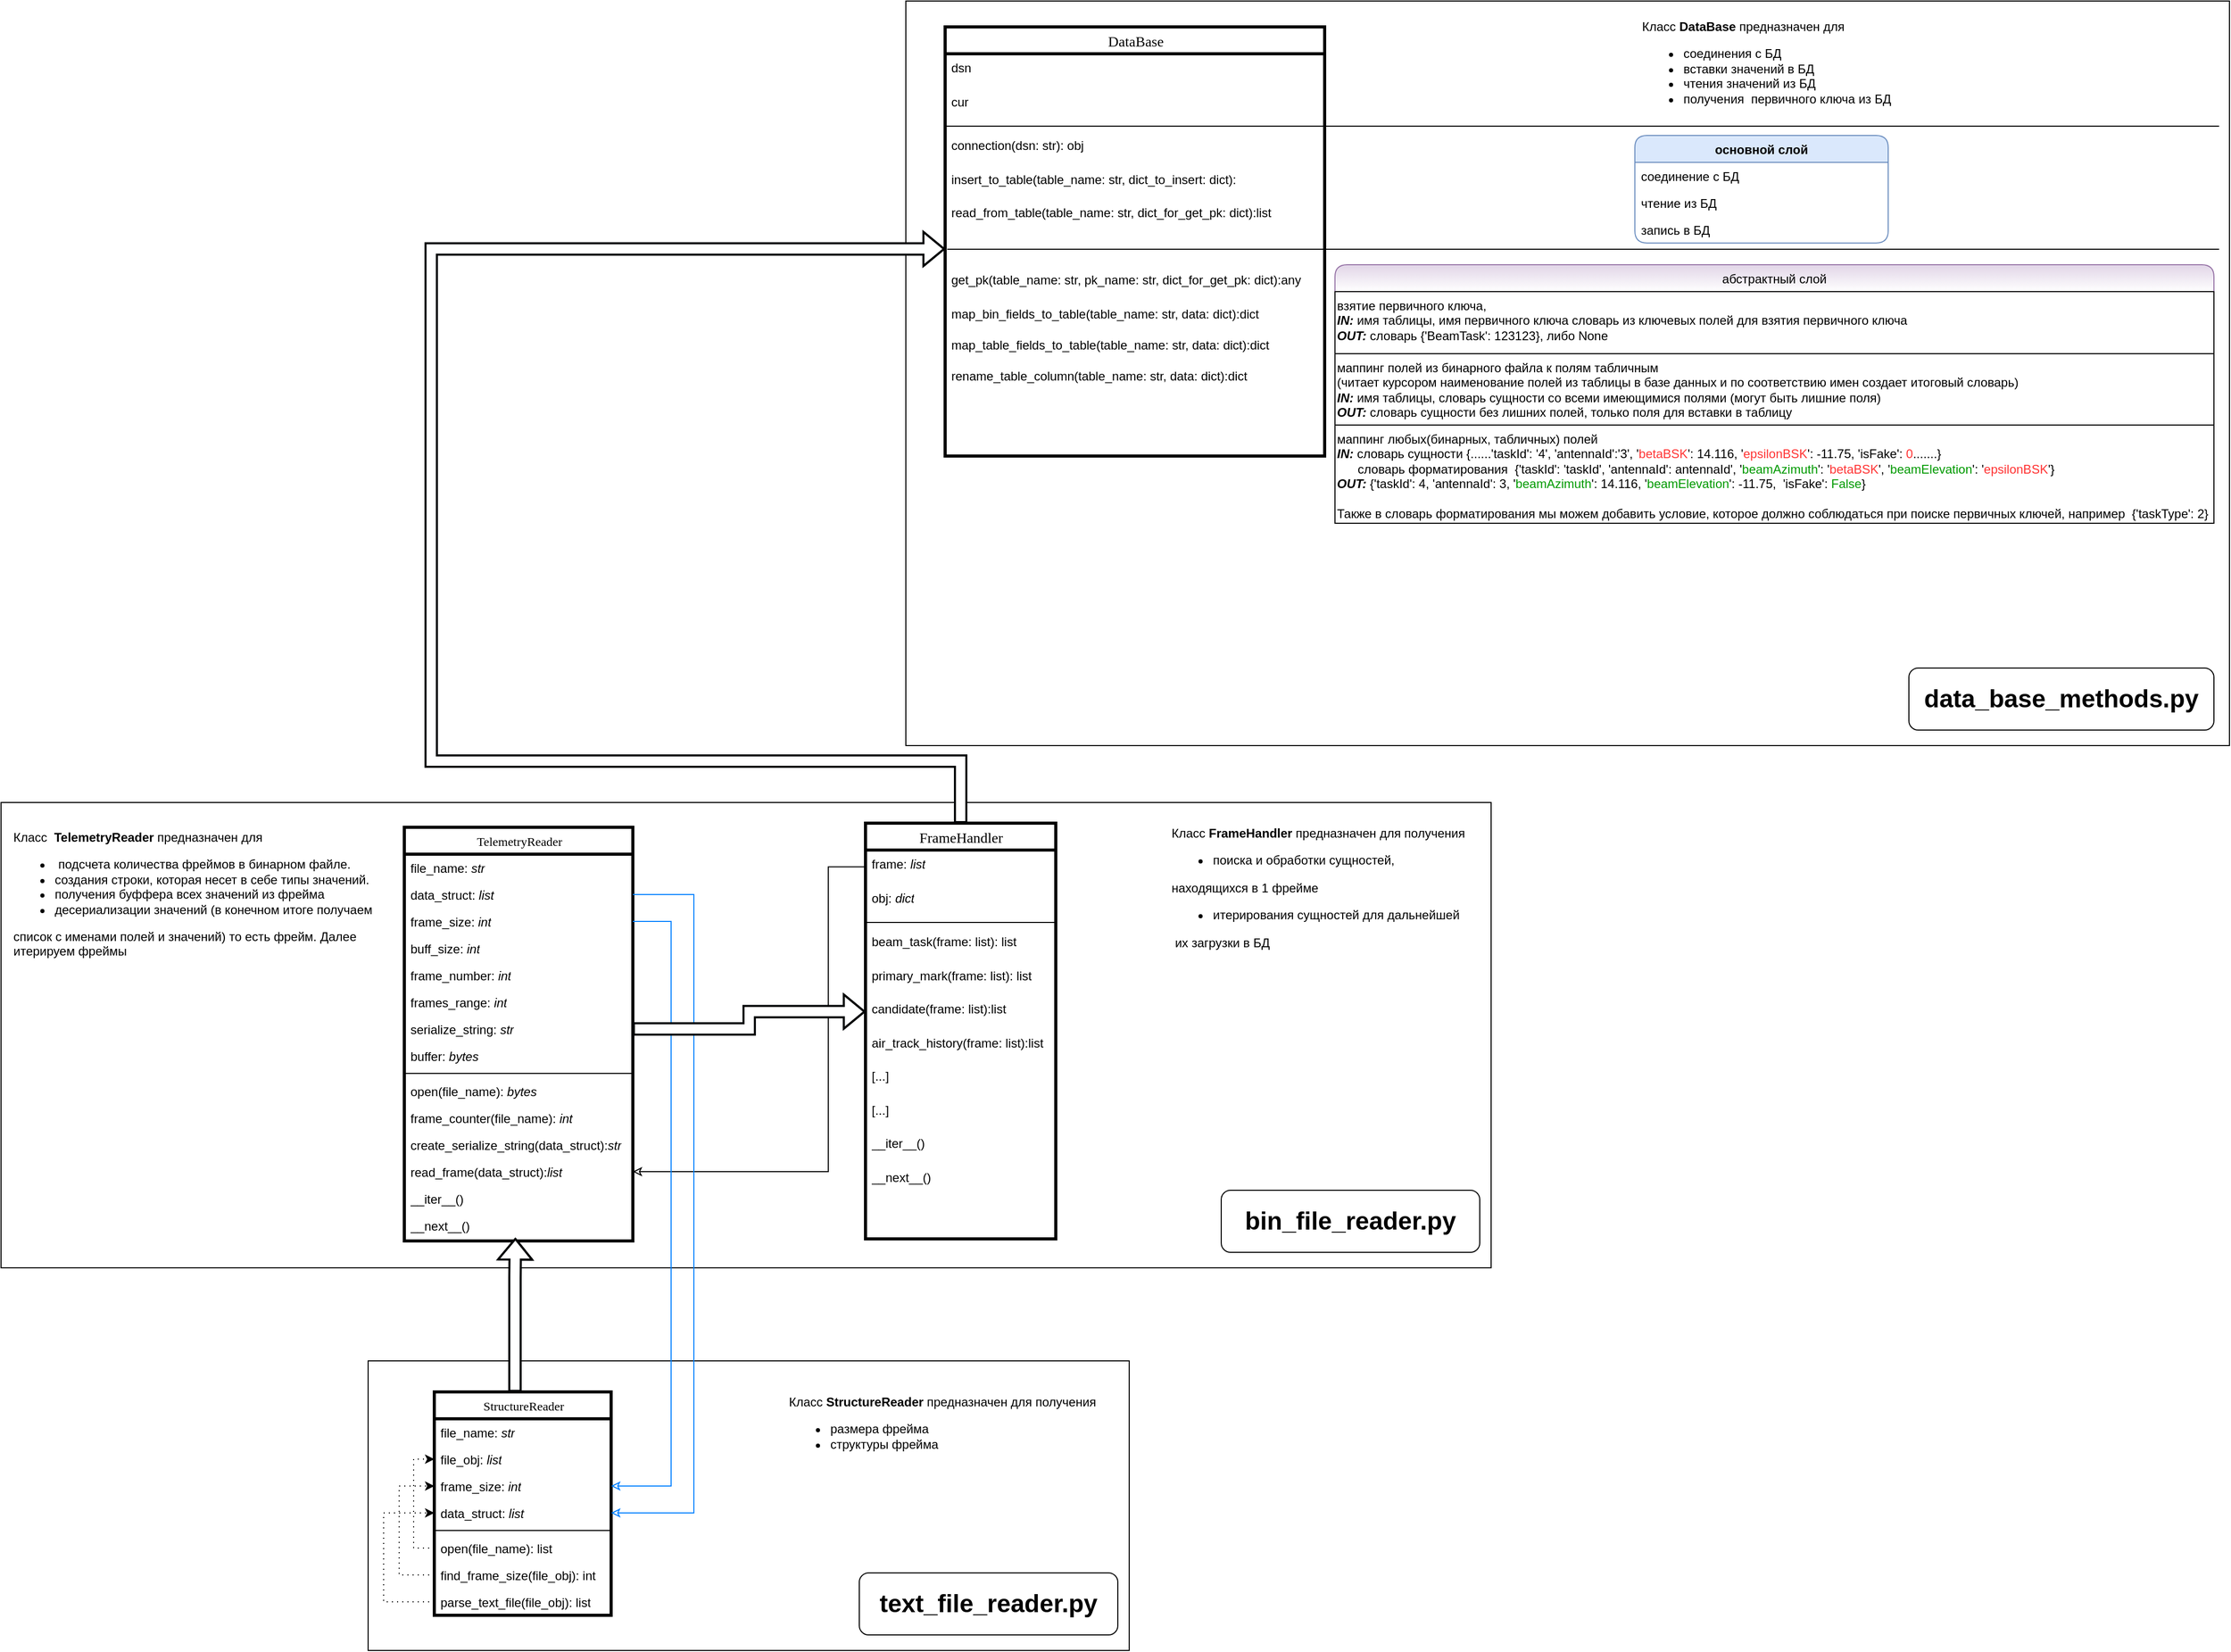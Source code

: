 <mxfile version="12.2.6" type="device" pages="1"><diagram name="Page-1" id="9f46799a-70d6-7492-0946-bef42562c5a5"><mxGraphModel dx="7120" dy="3210" grid="1" gridSize="5" guides="1" tooltips="1" connect="1" arrows="1" fold="1" page="1" pageScale="1" pageWidth="1100" pageHeight="850" background="#ffffff" math="0" shadow="0"><root><mxCell id="0"/><mxCell id="1" value="4" parent="0"/><mxCell id="Oawp2pRy61WnQEfWMZ-P-4" value="" style="group" parent="1" vertex="1" connectable="0"><mxGeometry x="-4110" y="-890" width="1441" height="450" as="geometry"/></mxCell><mxCell id="iJf7TwgoHw-Ae5T4y28_-20" value="" style="rounded=0;whiteSpace=wrap;html=1;align=center;strokeWidth=1;" parent="Oawp2pRy61WnQEfWMZ-P-4" vertex="1"><mxGeometry width="1441" height="450" as="geometry"/></mxCell><mxCell id="iJf7TwgoHw-Ae5T4y28_-21" value="&lt;h1&gt;bin_file_reader.py&lt;/h1&gt;" style="rounded=1;whiteSpace=wrap;html=1;" parent="Oawp2pRy61WnQEfWMZ-P-4" vertex="1"><mxGeometry x="1180" y="375" width="250" height="60" as="geometry"/></mxCell><mxCell id="iJf7TwgoHw-Ae5T4y28_-47" value="" style="rounded=0;whiteSpace=wrap;html=1;align=center;" parent="1" vertex="1"><mxGeometry x="-3235" y="-1665" width="1280" height="720" as="geometry"/></mxCell><mxCell id="iJf7TwgoHw-Ae5T4y28_-43" value="" style="rounded=0;whiteSpace=wrap;html=1;align=center;" parent="1" vertex="1"><mxGeometry x="-3755" y="-350" width="736" height="280" as="geometry"/></mxCell><mxCell id="iJf7TwgoHw-Ae5T4y28_-23" value="&lt;h1&gt;text_file_reader.py&lt;/h1&gt;" style="rounded=1;whiteSpace=wrap;html=1;" parent="1" vertex="1"><mxGeometry x="-3280" y="-145" width="250" height="60" as="geometry"/></mxCell><mxCell id="iJf7TwgoHw-Ae5T4y28_-103" value="" style="group" parent="1" vertex="1" connectable="0"><mxGeometry x="-3691" y="-320" width="171" height="216" as="geometry"/></mxCell><mxCell id="78961159f06e98e8-43" value="&lt;span style=&quot;font-weight: 400&quot;&gt;StructureReader&lt;/span&gt;" style="swimlane;html=1;fontStyle=1;align=center;verticalAlign=top;childLayout=stackLayout;horizontal=1;startSize=26;horizontalStack=0;resizeParent=1;resizeLast=0;collapsible=1;marginBottom=0;swimlaneFillColor=#ffffff;rounded=0;shadow=0;comic=0;labelBackgroundColor=none;strokeWidth=3;fillColor=none;fontFamily=Verdana;fontSize=12;container=0;" parent="iJf7TwgoHw-Ae5T4y28_-103" vertex="1"><mxGeometry width="171" height="216" as="geometry"/></mxCell><mxCell id="78961159f06e98e8-44" value="file_name: &lt;i&gt;str&lt;/i&gt;" style="text;html=1;strokeColor=none;fillColor=none;align=left;verticalAlign=top;spacingLeft=4;spacingRight=4;whiteSpace=wrap;overflow=hidden;rotatable=0;points=[[0,0.5],[1,0.5]];portConstraint=eastwest;" parent="iJf7TwgoHw-Ae5T4y28_-103" vertex="1"><mxGeometry y="26" width="171" height="26" as="geometry"/></mxCell><mxCell id="78961159f06e98e8-45" value="file_obj: &lt;i&gt;list&lt;/i&gt;" style="text;html=1;strokeColor=none;fillColor=none;align=left;verticalAlign=top;spacingLeft=4;spacingRight=4;whiteSpace=wrap;overflow=hidden;rotatable=0;points=[[0,0.5],[1,0.5]];portConstraint=eastwest;" parent="iJf7TwgoHw-Ae5T4y28_-103" vertex="1"><mxGeometry y="52" width="171" height="26" as="geometry"/></mxCell><mxCell id="78961159f06e98e8-49" value="frame_size: &lt;i&gt;int&lt;/i&gt;" style="text;html=1;strokeColor=none;fillColor=none;align=left;verticalAlign=top;spacingLeft=4;spacingRight=4;whiteSpace=wrap;overflow=hidden;rotatable=0;points=[[0,0.5],[1,0.5]];portConstraint=eastwest;" parent="iJf7TwgoHw-Ae5T4y28_-103" vertex="1"><mxGeometry y="78" width="171" height="26" as="geometry"/></mxCell><mxCell id="78961159f06e98e8-50" value="data_struct: &lt;i&gt;list&lt;/i&gt;" style="text;html=1;strokeColor=none;fillColor=none;align=left;verticalAlign=top;spacingLeft=4;spacingRight=4;whiteSpace=wrap;overflow=hidden;rotatable=0;points=[[0,0.5],[1,0.5]];portConstraint=eastwest;" parent="iJf7TwgoHw-Ae5T4y28_-103" vertex="1"><mxGeometry y="104" width="171" height="26" as="geometry"/></mxCell><mxCell id="78961159f06e98e8-51" value="" style="line;html=1;strokeWidth=1;fillColor=none;align=left;verticalAlign=middle;spacingTop=-1;spacingLeft=3;spacingRight=3;rotatable=0;labelPosition=right;points=[];portConstraint=eastwest;" parent="iJf7TwgoHw-Ae5T4y28_-103" vertex="1"><mxGeometry y="130" width="171" height="8" as="geometry"/></mxCell><mxCell id="Oawp2pRy61WnQEfWMZ-P-9" style="edgeStyle=orthogonalEdgeStyle;rounded=0;orthogonalLoop=1;jettySize=auto;html=1;entryX=0;entryY=0.5;entryDx=0;entryDy=0;dashed=1;dashPattern=1 4;labelBackgroundColor=#9933FF;fillColor=#ffffff;" parent="iJf7TwgoHw-Ae5T4y28_-103" source="78961159f06e98e8-52" target="78961159f06e98e8-45" edge="1"><mxGeometry relative="1" as="geometry"/></mxCell><mxCell id="78961159f06e98e8-52" value="open(file_name): list" style="text;html=1;strokeColor=none;fillColor=none;align=left;verticalAlign=top;spacingLeft=4;spacingRight=4;whiteSpace=wrap;overflow=hidden;rotatable=0;points=[[0,0.5],[1,0.5]];portConstraint=eastwest;" parent="iJf7TwgoHw-Ae5T4y28_-103" vertex="1"><mxGeometry y="138" width="171" height="26" as="geometry"/></mxCell><mxCell id="Oawp2pRy61WnQEfWMZ-P-7" style="edgeStyle=orthogonalEdgeStyle;rounded=0;orthogonalLoop=1;jettySize=auto;html=1;entryX=0;entryY=0.5;entryDx=0;entryDy=0;dashed=1;dashPattern=1 4;labelBackgroundColor=#9933FF;fillColor=#ffffff;" parent="iJf7TwgoHw-Ae5T4y28_-103" source="78961159f06e98e8-53" target="78961159f06e98e8-49" edge="1"><mxGeometry relative="1" as="geometry"><Array as="points"><mxPoint x="-34" y="177"/><mxPoint x="-34" y="91"/></Array></mxGeometry></mxCell><mxCell id="78961159f06e98e8-53" value="find_frame_size(file_obj): int" style="text;html=1;strokeColor=none;fillColor=none;align=left;verticalAlign=top;spacingLeft=4;spacingRight=4;whiteSpace=wrap;overflow=hidden;rotatable=0;points=[[0,0.5],[1,0.5]];portConstraint=eastwest;" parent="iJf7TwgoHw-Ae5T4y28_-103" vertex="1"><mxGeometry y="164" width="171" height="26" as="geometry"/></mxCell><mxCell id="Oawp2pRy61WnQEfWMZ-P-8" style="edgeStyle=orthogonalEdgeStyle;rounded=0;orthogonalLoop=1;jettySize=auto;html=1;entryX=0;entryY=0.5;entryDx=0;entryDy=0;dashed=1;dashPattern=1 4;labelBackgroundColor=#9933FF;fillColor=#ffffff;" parent="iJf7TwgoHw-Ae5T4y28_-103" source="iJf7TwgoHw-Ae5T4y28_-83" target="78961159f06e98e8-50" edge="1"><mxGeometry relative="1" as="geometry"><Array as="points"><mxPoint x="-49" y="203"/><mxPoint x="-49" y="117"/></Array></mxGeometry></mxCell><mxCell id="iJf7TwgoHw-Ae5T4y28_-83" value="parse_text_file(file_obj): list" style="text;html=1;strokeColor=none;fillColor=none;align=left;verticalAlign=top;spacingLeft=4;spacingRight=4;whiteSpace=wrap;overflow=hidden;rotatable=0;points=[[0,0.5],[1,0.5]];portConstraint=eastwest;" parent="iJf7TwgoHw-Ae5T4y28_-103" vertex="1"><mxGeometry y="190" width="171" height="26" as="geometry"/></mxCell><mxCell id="iJf7TwgoHw-Ae5T4y28_-100" value="Класс &lt;b&gt;StructureReader&lt;/b&gt; предназначен для получения &lt;br&gt;&lt;ul&gt;&lt;li&gt;размера фрейма&lt;/li&gt;&lt;li&gt;структуры фрейма&lt;/li&gt;&lt;/ul&gt;" style="text;html=1;resizable=0;points=[];autosize=1;align=left;verticalAlign=top;spacingTop=-4;" parent="1" vertex="1"><mxGeometry x="-3350" y="-320" width="320" height="70" as="geometry"/></mxCell><mxCell id="iJf7TwgoHw-Ae5T4y28_-2" value="&lt;span style=&quot;font-weight: normal&quot;&gt;TelemetryReader&lt;/span&gt;" style="swimlane;html=1;fontStyle=1;align=center;verticalAlign=top;childLayout=stackLayout;horizontal=1;startSize=26;horizontalStack=0;resizeParent=1;resizeLast=0;collapsible=1;marginBottom=0;swimlaneFillColor=#ffffff;rounded=0;shadow=0;comic=0;labelBackgroundColor=none;strokeWidth=3;fillColor=none;fontFamily=Verdana;fontSize=12;glass=0;" parent="1" vertex="1"><mxGeometry x="-3720" y="-866" width="221" height="400" as="geometry"/></mxCell><mxCell id="iJf7TwgoHw-Ae5T4y28_-3" value="file_name: &lt;i&gt;str&lt;/i&gt;" style="text;html=1;strokeColor=none;fillColor=none;align=left;verticalAlign=top;spacingLeft=4;spacingRight=4;whiteSpace=wrap;overflow=hidden;rotatable=0;points=[[0,0.5],[1,0.5]];portConstraint=eastwest;" parent="iJf7TwgoHw-Ae5T4y28_-2" vertex="1"><mxGeometry y="26" width="221" height="26" as="geometry"/></mxCell><mxCell id="iJf7TwgoHw-Ae5T4y28_-4" value="data_struct: &lt;i&gt;list&lt;/i&gt;" style="text;html=1;strokeColor=none;fillColor=none;align=left;verticalAlign=top;spacingLeft=4;spacingRight=4;whiteSpace=wrap;overflow=hidden;rotatable=0;points=[[0,0.5],[1,0.5]];portConstraint=eastwest;" parent="iJf7TwgoHw-Ae5T4y28_-2" vertex="1"><mxGeometry y="52" width="221" height="26" as="geometry"/></mxCell><mxCell id="iJf7TwgoHw-Ae5T4y28_-5" value="frame_size: &lt;i&gt;int&lt;/i&gt;" style="text;html=1;strokeColor=none;fillColor=none;align=left;verticalAlign=top;spacingLeft=4;spacingRight=4;whiteSpace=wrap;overflow=hidden;rotatable=0;points=[[0,0.5],[1,0.5]];portConstraint=eastwest;" parent="iJf7TwgoHw-Ae5T4y28_-2" vertex="1"><mxGeometry y="78" width="221" height="26" as="geometry"/></mxCell><mxCell id="iJf7TwgoHw-Ae5T4y28_-13" value="buff_size: &lt;i&gt;int&lt;/i&gt;" style="text;html=1;strokeColor=none;fillColor=none;align=left;verticalAlign=top;spacingLeft=4;spacingRight=4;whiteSpace=wrap;overflow=hidden;rotatable=0;points=[[0,0.5],[1,0.5]];portConstraint=eastwest;" parent="iJf7TwgoHw-Ae5T4y28_-2" vertex="1"><mxGeometry y="104" width="221" height="26" as="geometry"/></mxCell><mxCell id="iJf7TwgoHw-Ae5T4y28_-12" value="frame_number: &lt;i&gt;int&lt;/i&gt;" style="text;html=1;strokeColor=none;fillColor=none;align=left;verticalAlign=top;spacingLeft=4;spacingRight=4;whiteSpace=wrap;overflow=hidden;rotatable=0;points=[[0,0.5],[1,0.5]];portConstraint=eastwest;" parent="iJf7TwgoHw-Ae5T4y28_-2" vertex="1"><mxGeometry y="130" width="221" height="26" as="geometry"/></mxCell><mxCell id="iJf7TwgoHw-Ae5T4y28_-15" value="frames_range: &lt;i&gt;int&lt;/i&gt;" style="text;html=1;strokeColor=none;fillColor=none;align=left;verticalAlign=top;spacingLeft=4;spacingRight=4;whiteSpace=wrap;overflow=hidden;rotatable=0;points=[[0,0.5],[1,0.5]];portConstraint=eastwest;" parent="iJf7TwgoHw-Ae5T4y28_-2" vertex="1"><mxGeometry y="156" width="221" height="26" as="geometry"/></mxCell><mxCell id="iJf7TwgoHw-Ae5T4y28_-14" value="serialize_string: &lt;i&gt;str&lt;/i&gt;" style="text;html=1;strokeColor=none;fillColor=none;align=left;verticalAlign=top;spacingLeft=4;spacingRight=4;whiteSpace=wrap;overflow=hidden;rotatable=0;points=[[0,0.5],[1,0.5]];portConstraint=eastwest;" parent="iJf7TwgoHw-Ae5T4y28_-2" vertex="1"><mxGeometry y="182" width="221" height="26" as="geometry"/></mxCell><mxCell id="iJf7TwgoHw-Ae5T4y28_-19" value="buffer: &lt;i&gt;bytes&lt;/i&gt;" style="text;html=1;strokeColor=none;fillColor=none;align=left;verticalAlign=top;spacingLeft=4;spacingRight=4;whiteSpace=wrap;overflow=hidden;rotatable=0;points=[[0,0.5],[1,0.5]];portConstraint=eastwest;" parent="iJf7TwgoHw-Ae5T4y28_-2" vertex="1"><mxGeometry y="208" width="221" height="26" as="geometry"/></mxCell><mxCell id="iJf7TwgoHw-Ae5T4y28_-7" value="" style="line;html=1;strokeWidth=1;fillColor=none;align=left;verticalAlign=middle;spacingTop=-1;spacingLeft=3;spacingRight=3;rotatable=0;labelPosition=right;points=[];portConstraint=eastwest;" parent="iJf7TwgoHw-Ae5T4y28_-2" vertex="1"><mxGeometry y="234" width="221" height="8" as="geometry"/></mxCell><mxCell id="iJf7TwgoHw-Ae5T4y28_-8" value="open(file_name): &lt;i&gt;bytes&lt;/i&gt;" style="text;html=1;strokeColor=none;fillColor=none;align=left;verticalAlign=top;spacingLeft=4;spacingRight=4;whiteSpace=wrap;overflow=hidden;rotatable=0;points=[[0,0.5],[1,0.5]];portConstraint=eastwest;" parent="iJf7TwgoHw-Ae5T4y28_-2" vertex="1"><mxGeometry y="242" width="221" height="26" as="geometry"/></mxCell><mxCell id="iJf7TwgoHw-Ae5T4y28_-9" value="frame_counter(file_name): &lt;i&gt;int&lt;/i&gt;" style="text;html=1;strokeColor=none;fillColor=none;align=left;verticalAlign=top;spacingLeft=4;spacingRight=4;whiteSpace=wrap;overflow=hidden;rotatable=0;points=[[0,0.5],[1,0.5]];portConstraint=eastwest;" parent="iJf7TwgoHw-Ae5T4y28_-2" vertex="1"><mxGeometry y="268" width="221" height="26" as="geometry"/></mxCell><mxCell id="iJf7TwgoHw-Ae5T4y28_-10" value="create_serialize_string(data_struct):&lt;i&gt;str&lt;/i&gt;" style="text;html=1;strokeColor=none;fillColor=none;align=left;verticalAlign=top;spacingLeft=4;spacingRight=4;whiteSpace=wrap;overflow=hidden;rotatable=0;points=[[0,0.5],[1,0.5]];portConstraint=eastwest;" parent="iJf7TwgoHw-Ae5T4y28_-2" vertex="1"><mxGeometry y="294" width="221" height="26" as="geometry"/></mxCell><mxCell id="iJf7TwgoHw-Ae5T4y28_-16" value="read_frame(data_struct):&lt;i&gt;list&lt;/i&gt;" style="text;html=1;strokeColor=none;fillColor=none;align=left;verticalAlign=top;spacingLeft=4;spacingRight=4;whiteSpace=wrap;overflow=hidden;rotatable=0;points=[[0,0.5],[1,0.5]];portConstraint=eastwest;" parent="iJf7TwgoHw-Ae5T4y28_-2" vertex="1"><mxGeometry y="320" width="221" height="26" as="geometry"/></mxCell><mxCell id="iJf7TwgoHw-Ae5T4y28_-17" value="__iter__()" style="text;html=1;strokeColor=none;fillColor=none;align=left;verticalAlign=top;spacingLeft=4;spacingRight=4;whiteSpace=wrap;overflow=hidden;rotatable=0;points=[[0,0.5],[1,0.5]];portConstraint=eastwest;" parent="iJf7TwgoHw-Ae5T4y28_-2" vertex="1"><mxGeometry y="346" width="221" height="26" as="geometry"/></mxCell><mxCell id="iJf7TwgoHw-Ae5T4y28_-18" value="__next__()" style="text;html=1;strokeColor=none;fillColor=none;align=left;verticalAlign=top;spacingLeft=4;spacingRight=4;whiteSpace=wrap;overflow=hidden;rotatable=0;points=[[0,0.5],[1,0.5]];portConstraint=eastwest;" parent="iJf7TwgoHw-Ae5T4y28_-2" vertex="1"><mxGeometry y="372" width="221" height="26" as="geometry"/></mxCell><mxCell id="iJf7TwgoHw-Ae5T4y28_-68" value="&lt;span style=&quot;font-weight: normal&quot;&gt;&lt;font style=&quot;font-size: 14px&quot;&gt;FrameHandler&lt;/font&gt;&lt;/span&gt;" style="swimlane;html=1;fontStyle=1;align=center;verticalAlign=top;childLayout=stackLayout;horizontal=1;startSize=26;horizontalStack=0;resizeParent=1;resizeLast=0;collapsible=1;marginBottom=0;swimlaneFillColor=#ffffff;rounded=0;shadow=0;comic=0;labelBackgroundColor=none;strokeWidth=3;fillColor=none;fontFamily=Verdana;fontSize=12;glass=0;" parent="1" vertex="1"><mxGeometry x="-3274" y="-870" width="184" height="402" as="geometry"/></mxCell><mxCell id="iJf7TwgoHw-Ae5T4y28_-69" value="frame: &lt;i&gt;list&lt;/i&gt;" style="text;html=1;strokeColor=none;fillColor=none;align=left;verticalAlign=top;spacingLeft=4;spacingRight=4;whiteSpace=wrap;overflow=hidden;rotatable=0;points=[[0,0.5],[1,0.5]];portConstraint=eastwest;" parent="iJf7TwgoHw-Ae5T4y28_-68" vertex="1"><mxGeometry y="26" width="184" height="32.5" as="geometry"/></mxCell><mxCell id="iJf7TwgoHw-Ae5T4y28_-70" value="obj: &lt;i&gt;dict&lt;/i&gt;" style="text;html=1;strokeColor=none;fillColor=none;align=left;verticalAlign=top;spacingLeft=4;spacingRight=4;whiteSpace=wrap;overflow=hidden;rotatable=0;points=[[0,0.5],[1,0.5]];portConstraint=eastwest;" parent="iJf7TwgoHw-Ae5T4y28_-68" vertex="1"><mxGeometry y="58.5" width="184" height="32.5" as="geometry"/></mxCell><mxCell id="iJf7TwgoHw-Ae5T4y28_-71" value="" style="line;html=1;strokeWidth=1;fillColor=none;align=left;verticalAlign=middle;spacingTop=-1;spacingLeft=3;spacingRight=3;rotatable=0;labelPosition=right;points=[];portConstraint=eastwest;" parent="iJf7TwgoHw-Ae5T4y28_-68" vertex="1"><mxGeometry y="91" width="184" height="10.0" as="geometry"/></mxCell><mxCell id="iJf7TwgoHw-Ae5T4y28_-72" value="beam_task(frame: list): list" style="text;html=1;strokeColor=none;fillColor=none;align=left;verticalAlign=top;spacingLeft=4;spacingRight=4;whiteSpace=wrap;overflow=hidden;rotatable=0;points=[[0,0.5],[1,0.5]];portConstraint=eastwest;" parent="iJf7TwgoHw-Ae5T4y28_-68" vertex="1"><mxGeometry y="101" width="184" height="32.5" as="geometry"/></mxCell><mxCell id="iJf7TwgoHw-Ae5T4y28_-73" value="primary_mark(frame: list&lt;span&gt;): list&lt;/span&gt;" style="text;html=1;strokeColor=none;fillColor=none;align=left;verticalAlign=top;spacingLeft=4;spacingRight=4;whiteSpace=wrap;overflow=hidden;rotatable=0;points=[[0,0.5],[1,0.5]];portConstraint=eastwest;" parent="iJf7TwgoHw-Ae5T4y28_-68" vertex="1"><mxGeometry y="133.5" width="184" height="32.5" as="geometry"/></mxCell><mxCell id="iJf7TwgoHw-Ae5T4y28_-74" value="candidate(frame: list&lt;span&gt;):list&lt;/span&gt;" style="text;html=1;strokeColor=none;fillColor=none;align=left;verticalAlign=top;spacingLeft=4;spacingRight=4;whiteSpace=wrap;overflow=hidden;rotatable=0;points=[[0,0.5],[1,0.5]];portConstraint=eastwest;" parent="iJf7TwgoHw-Ae5T4y28_-68" vertex="1"><mxGeometry y="166" width="184" height="32.5" as="geometry"/></mxCell><mxCell id="iJf7TwgoHw-Ae5T4y28_-76" value="air_track_history(frame: list&lt;span&gt;):list&lt;/span&gt;" style="text;html=1;strokeColor=none;fillColor=none;align=left;verticalAlign=top;spacingLeft=4;spacingRight=4;whiteSpace=wrap;overflow=hidden;rotatable=0;points=[[0,0.5],[1,0.5]];portConstraint=eastwest;" parent="iJf7TwgoHw-Ae5T4y28_-68" vertex="1"><mxGeometry y="198.5" width="184" height="32.5" as="geometry"/></mxCell><mxCell id="iJf7TwgoHw-Ae5T4y28_-77" value="[...]" style="text;html=1;strokeColor=none;fillColor=none;align=left;verticalAlign=top;spacingLeft=4;spacingRight=4;whiteSpace=wrap;overflow=hidden;rotatable=0;points=[[0,0.5],[1,0.5]];portConstraint=eastwest;" parent="iJf7TwgoHw-Ae5T4y28_-68" vertex="1"><mxGeometry y="231" width="184" height="32.5" as="geometry"/></mxCell><mxCell id="iJf7TwgoHw-Ae5T4y28_-109" value="[...]" style="text;html=1;strokeColor=none;fillColor=none;align=left;verticalAlign=top;spacingLeft=4;spacingRight=4;whiteSpace=wrap;overflow=hidden;rotatable=0;points=[[0,0.5],[1,0.5]];portConstraint=eastwest;" parent="iJf7TwgoHw-Ae5T4y28_-68" vertex="1"><mxGeometry y="263.5" width="184" height="32.5" as="geometry"/></mxCell><mxCell id="iJf7TwgoHw-Ae5T4y28_-78" value="__iter__()" style="text;html=1;strokeColor=none;fillColor=none;align=left;verticalAlign=top;spacingLeft=4;spacingRight=4;whiteSpace=wrap;overflow=hidden;rotatable=0;points=[[0,0.5],[1,0.5]];portConstraint=eastwest;" parent="iJf7TwgoHw-Ae5T4y28_-68" vertex="1"><mxGeometry y="296" width="184" height="32.5" as="geometry"/></mxCell><mxCell id="iJf7TwgoHw-Ae5T4y28_-79" value="__next__()" style="text;html=1;strokeColor=none;fillColor=none;align=left;verticalAlign=top;spacingLeft=4;spacingRight=4;whiteSpace=wrap;overflow=hidden;rotatable=0;points=[[0,0.5],[1,0.5]];portConstraint=eastwest;" parent="iJf7TwgoHw-Ae5T4y28_-68" vertex="1"><mxGeometry y="328.5" width="184" height="32.5" as="geometry"/></mxCell><mxCell id="iJf7TwgoHw-Ae5T4y28_-88" style="edgeStyle=orthogonalEdgeStyle;rounded=0;orthogonalLoop=1;jettySize=auto;html=1;endArrow=classic;endFill=0;strokeWidth=1;" parent="1" source="iJf7TwgoHw-Ae5T4y28_-69" target="iJf7TwgoHw-Ae5T4y28_-16" edge="1"><mxGeometry relative="1" as="geometry"><Array as="points"><mxPoint x="-3310" y="-827"/><mxPoint x="-3310" y="-533"/></Array></mxGeometry></mxCell><mxCell id="iJf7TwgoHw-Ae5T4y28_-86" style="edgeStyle=orthogonalEdgeStyle;rounded=0;orthogonalLoop=1;jettySize=auto;html=1;endArrow=classic;endFill=0;strokeWidth=1;strokeColor=#007FFF;entryX=1;entryY=0.5;entryDx=0;entryDy=0;exitX=1;exitY=0.5;exitDx=0;exitDy=0;" parent="1" source="iJf7TwgoHw-Ae5T4y28_-5" target="78961159f06e98e8-49" edge="1"><mxGeometry relative="1" as="geometry"><mxPoint x="-3450" y="-235" as="targetPoint"/><Array as="points"><mxPoint x="-3462" y="-775"/><mxPoint x="-3462" y="-229"/></Array><mxPoint x="-3440" y="-775" as="sourcePoint"/></mxGeometry></mxCell><mxCell id="iJf7TwgoHw-Ae5T4y28_-87" style="edgeStyle=orthogonalEdgeStyle;rounded=0;orthogonalLoop=1;jettySize=auto;html=1;endArrow=classic;endFill=0;strokeWidth=1;strokeColor=#007FFF;entryX=1;entryY=0.5;entryDx=0;entryDy=0;exitX=1;exitY=0.5;exitDx=0;exitDy=0;" parent="1" source="iJf7TwgoHw-Ae5T4y28_-4" target="78961159f06e98e8-50" edge="1"><mxGeometry relative="1" as="geometry"><mxPoint x="-3450" y="-209" as="targetPoint"/><Array as="points"><mxPoint x="-3440" y="-801"/><mxPoint x="-3440" y="-203"/></Array><mxPoint x="-3410" y="-801" as="sourcePoint"/></mxGeometry></mxCell><mxCell id="iJf7TwgoHw-Ae5T4y28_-48" value="&lt;h1&gt;data_base_methods.py&lt;/h1&gt;" style="rounded=1;whiteSpace=wrap;html=1;" parent="1" vertex="1"><mxGeometry x="-2265" y="-1020" width="295" height="60" as="geometry"/></mxCell><mxCell id="iJf7TwgoHw-Ae5T4y28_-49" value="&lt;span style=&quot;font-weight: normal&quot;&gt;&lt;font style=&quot;font-size: 14px&quot;&gt;DataBase&lt;/font&gt;&lt;/span&gt;" style="swimlane;html=1;fontStyle=1;align=center;verticalAlign=top;childLayout=stackLayout;horizontal=1;startSize=26;horizontalStack=0;resizeParent=1;resizeLast=0;collapsible=1;marginBottom=0;swimlaneFillColor=#ffffff;rounded=0;shadow=0;comic=0;labelBackgroundColor=none;strokeWidth=3;fillColor=none;fontFamily=Verdana;fontSize=12" parent="1" vertex="1"><mxGeometry x="-3197" y="-1640" width="367" height="415" as="geometry"/></mxCell><mxCell id="iJf7TwgoHw-Ae5T4y28_-50" value="dsn" style="text;html=1;strokeColor=none;fillColor=none;align=left;verticalAlign=top;spacingLeft=4;spacingRight=4;whiteSpace=wrap;overflow=hidden;rotatable=0;points=[[0,0.5],[1,0.5]];portConstraint=eastwest;" parent="iJf7TwgoHw-Ae5T4y28_-49" vertex="1"><mxGeometry y="26" width="367" height="32.5" as="geometry"/></mxCell><mxCell id="iJf7TwgoHw-Ae5T4y28_-51" value="cur" style="text;html=1;strokeColor=none;fillColor=none;align=left;verticalAlign=top;spacingLeft=4;spacingRight=4;whiteSpace=wrap;overflow=hidden;rotatable=0;points=[[0,0.5],[1,0.5]];portConstraint=eastwest;" parent="iJf7TwgoHw-Ae5T4y28_-49" vertex="1"><mxGeometry y="58.5" width="367" height="32.5" as="geometry"/></mxCell><mxCell id="iJf7TwgoHw-Ae5T4y28_-58" value="" style="line;html=1;strokeWidth=1;fillColor=none;align=left;verticalAlign=middle;spacingTop=-1;spacingLeft=3;spacingRight=3;rotatable=0;labelPosition=right;points=[];portConstraint=eastwest;" parent="iJf7TwgoHw-Ae5T4y28_-49" vertex="1"><mxGeometry y="91" width="367" height="10.0" as="geometry"/></mxCell><mxCell id="iJf7TwgoHw-Ae5T4y28_-59" value="connection(dsn: str): obj" style="text;html=1;strokeColor=none;fillColor=none;align=left;verticalAlign=top;spacingLeft=4;spacingRight=4;whiteSpace=wrap;overflow=hidden;rotatable=0;points=[[0,0.5],[1,0.5]];portConstraint=eastwest;" parent="iJf7TwgoHw-Ae5T4y28_-49" vertex="1"><mxGeometry y="101" width="367" height="32.5" as="geometry"/></mxCell><mxCell id="iJf7TwgoHw-Ae5T4y28_-60" value="insert_to_table(table_name: str, dict_to_insert: dict&lt;span&gt;):&lt;/span&gt;" style="text;html=1;strokeColor=none;fillColor=none;align=left;verticalAlign=top;spacingLeft=4;spacingRight=4;whiteSpace=wrap;overflow=hidden;rotatable=0;points=[[0,0.5],[1,0.5]];portConstraint=eastwest;" parent="iJf7TwgoHw-Ae5T4y28_-49" vertex="1"><mxGeometry y="133.5" width="367" height="32.5" as="geometry"/></mxCell><mxCell id="iJf7TwgoHw-Ae5T4y28_-61" value="read_from_table(table_name: str, dict_for_get_pk: dict&lt;span&gt;):list&lt;/span&gt;" style="text;html=1;strokeColor=none;fillColor=none;align=left;verticalAlign=top;spacingLeft=4;spacingRight=4;whiteSpace=wrap;overflow=hidden;rotatable=0;points=[[0,0.5],[1,0.5]];portConstraint=eastwest;" parent="iJf7TwgoHw-Ae5T4y28_-49" vertex="1"><mxGeometry y="166" width="367" height="32.5" as="geometry"/></mxCell><mxCell id="sP4nxmDlI41393pmoERD-12" value="&amp;nbsp;" style="text;html=1;strokeColor=none;fillColor=none;align=left;verticalAlign=top;spacingLeft=4;spacingRight=4;whiteSpace=wrap;overflow=hidden;rotatable=0;points=[[0,0.5],[1,0.5]];portConstraint=eastwest;" vertex="1" parent="iJf7TwgoHw-Ae5T4y28_-49"><mxGeometry y="198.5" width="367" height="32.5" as="geometry"/></mxCell><mxCell id="iJf7TwgoHw-Ae5T4y28_-62" value="get_pk(table_name: str, pk_name: str, dict_for_get_pk: dict&lt;span&gt;):any&lt;/span&gt;" style="text;html=1;strokeColor=none;fillColor=none;align=left;verticalAlign=top;spacingLeft=4;spacingRight=4;whiteSpace=wrap;overflow=hidden;rotatable=0;points=[[0,0.5],[1,0.5]];portConstraint=eastwest;" parent="iJf7TwgoHw-Ae5T4y28_-49" vertex="1"><mxGeometry y="231" width="367" height="32.5" as="geometry"/></mxCell><mxCell id="Oawp2pRy61WnQEfWMZ-P-1" value="map_bin_fields_to_table(table_name: str, data: dict):dict" style="text;html=1;whiteSpace=wrap;spacingRight=4;spacingLeft=4;" parent="iJf7TwgoHw-Ae5T4y28_-49" vertex="1"><mxGeometry y="263.5" width="367" height="30" as="geometry"/></mxCell><mxCell id="Oawp2pRy61WnQEfWMZ-P-2" value="map_table_fields_to_table(table_name: str, data: dict):dict" style="text;html=1;whiteSpace=wrap;spacingRight=4;spacingLeft=4;" parent="iJf7TwgoHw-Ae5T4y28_-49" vertex="1"><mxGeometry y="293.5" width="367" height="30" as="geometry"/></mxCell><mxCell id="sP4nxmDlI41393pmoERD-15" value="rename_table_column(table_name: str, data: dict):dict" style="text;html=1;whiteSpace=wrap;spacingRight=4;spacingLeft=4;" vertex="1" parent="iJf7TwgoHw-Ae5T4y28_-49"><mxGeometry y="323.5" width="367" height="30" as="geometry"/></mxCell><mxCell id="iJf7TwgoHw-Ae5T4y28_-106" value="Класс&amp;nbsp; &lt;b&gt;TelemetryReader&lt;/b&gt; предназначен для&lt;br&gt;&lt;ul&gt;&lt;li&gt;&lt;span&gt;&amp;nbsp;подсчета количества фреймов в бинарном файле.&lt;/span&gt;&lt;/li&gt;&lt;li&gt;&lt;span&gt;создания строки, которая несет в себе типы значений.&lt;/span&gt;&lt;/li&gt;&lt;li&gt;&lt;span&gt;получения буффера всех значений из фрейма&lt;/span&gt;&lt;/li&gt;&lt;li&gt;&lt;span&gt;десериализации значений (в конечном итоге получаем&amp;nbsp;&lt;/span&gt;&lt;/li&gt;&lt;/ul&gt;&lt;span&gt;список с именами полей и значений) то есть фрейм. Далее&amp;nbsp;&lt;br&gt;&lt;/span&gt;итерируем фреймы" style="text;html=1;resizable=0;points=[];autosize=1;align=left;verticalAlign=top;spacingTop=-4;" parent="1" vertex="1"><mxGeometry x="-4100" y="-866" width="370" height="120" as="geometry"/></mxCell><mxCell id="iJf7TwgoHw-Ae5T4y28_-108" value="Класс &lt;b&gt;FrameHandler&lt;/b&gt;&amp;nbsp;предназначен для получения &lt;br&gt;&lt;ul&gt;&lt;li&gt;поиска и обработки сущностей,&amp;nbsp;&lt;/li&gt;&lt;/ul&gt;&lt;span&gt;находящихся в 1 фрейме&lt;br&gt;&lt;ul&gt;&lt;li&gt;итерирования сущностей для дальнейшей&lt;/li&gt;&lt;/ul&gt;&lt;/span&gt;&lt;span&gt;&amp;nbsp;их загрузки&amp;nbsp;&lt;/span&gt;&lt;span&gt;в БД&lt;/span&gt;&lt;span&gt;&lt;br&gt;&lt;/span&gt;" style="text;html=1;resizable=0;points=[];autosize=1;align=left;verticalAlign=top;spacingTop=-4;" parent="1" vertex="1"><mxGeometry x="-2980" y="-870" width="300" height="120" as="geometry"/></mxCell><mxCell id="iJf7TwgoHw-Ae5T4y28_-110" style="edgeStyle=orthogonalEdgeStyle;rounded=0;orthogonalLoop=1;jettySize=auto;html=1;entryX=0.486;entryY=0.962;entryDx=0;entryDy=0;entryPerimeter=0;endArrow=block;endFill=0;strokeColor=#000305;strokeWidth=2;shape=flexArrow;fillColor=#ffffff;" parent="1" source="78961159f06e98e8-43" target="iJf7TwgoHw-Ae5T4y28_-18" edge="1"><mxGeometry relative="1" as="geometry"><Array as="points"><mxPoint x="-3613" y="-430"/><mxPoint x="-3613" y="-430"/></Array></mxGeometry></mxCell><mxCell id="iJf7TwgoHw-Ae5T4y28_-111" style="edgeStyle=orthogonalEdgeStyle;shape=flexArrow;rounded=0;orthogonalLoop=1;jettySize=auto;html=1;endArrow=block;endFill=0;strokeColor=#000305;strokeWidth=2;fillColor=#ffffff;" parent="1" source="iJf7TwgoHw-Ae5T4y28_-14" target="iJf7TwgoHw-Ae5T4y28_-74" edge="1"><mxGeometry relative="1" as="geometry"/></mxCell><mxCell id="iJf7TwgoHw-Ae5T4y28_-113" value="Класс &lt;b&gt;DataBase&amp;nbsp;&lt;/b&gt;предназначен для&lt;br&gt;&lt;ul&gt;&lt;li&gt;соединения с БД&lt;/li&gt;&lt;li&gt;вставки значений в БД&lt;/li&gt;&lt;li&gt;чтения значений из БД&amp;nbsp;&lt;/li&gt;&lt;li&gt;получения&amp;nbsp; первичного ключа из БД&lt;/li&gt;&lt;/ul&gt;" style="text;html=1;resizable=0;points=[];autosize=1;align=left;verticalAlign=top;spacingTop=-4;" parent="1" vertex="1"><mxGeometry x="-2525" y="-1650" width="260" height="100" as="geometry"/></mxCell><mxCell id="iJf7TwgoHw-Ae5T4y28_-112" style="edgeStyle=orthogonalEdgeStyle;shape=flexArrow;rounded=0;orthogonalLoop=1;jettySize=auto;html=1;exitX=0.5;exitY=0;exitDx=0;exitDy=0;entryX=0;entryY=0.5;entryDx=0;entryDy=0;endArrow=block;endFill=0;strokeColor=#000305;strokeWidth=2;labelBackgroundColor=#9933FF;labelBorderColor=none;fillColor=#FFFFFF;" parent="1" source="iJf7TwgoHw-Ae5T4y28_-68" target="sP4nxmDlI41393pmoERD-12" edge="1"><mxGeometry relative="1" as="geometry"><Array as="points"><mxPoint x="-3182" y="-930"/><mxPoint x="-3694" y="-930"/><mxPoint x="-3694" y="-1425"/></Array></mxGeometry></mxCell><mxCell id="sP4nxmDlI41393pmoERD-6" value="" style="line;html=1;strokeWidth=1;fillColor=none;align=left;verticalAlign=middle;spacingTop=-1;spacingLeft=3;spacingRight=3;rotatable=0;labelPosition=right;points=[];portConstraint=eastwest;" vertex="1" parent="1"><mxGeometry x="-3195" y="-1430" width="1230" height="10" as="geometry"/></mxCell><mxCell id="sP4nxmDlI41393pmoERD-7" value="Untitled Layer" parent="0"/><mxCell id="sP4nxmDlI41393pmoERD-10" value="" style="line;html=1;strokeWidth=1;fillColor=none;align=left;verticalAlign=middle;spacingTop=-1;spacingLeft=3;spacingRight=3;rotatable=0;labelPosition=right;points=[];portConstraint=eastwest;" vertex="1" parent="sP4nxmDlI41393pmoERD-7"><mxGeometry x="-3197" y="-1549" width="1232" height="10" as="geometry"/></mxCell><mxCell id="sP4nxmDlI41393pmoERD-28" value="основной слой" style="swimlane;fontStyle=1;childLayout=stackLayout;horizontal=1;startSize=26;fillColor=#dae8fc;horizontalStack=0;resizeParent=1;resizeParentMax=0;resizeLast=0;collapsible=1;marginBottom=0;align=center;strokeColor=#6c8ebf;rounded=1;shadow=0;comic=0;glass=0;" vertex="1" parent="sP4nxmDlI41393pmoERD-7"><mxGeometry x="-2530" y="-1535" width="245" height="104" as="geometry"><mxRectangle x="-2700" y="-1539" width="110" height="26" as="alternateBounds"/></mxGeometry></mxCell><mxCell id="sP4nxmDlI41393pmoERD-29" value="соединениe с БД" style="text;strokeColor=none;fillColor=none;align=left;verticalAlign=top;spacingLeft=4;spacingRight=4;overflow=hidden;rotatable=0;points=[[0,0.5],[1,0.5]];portConstraint=eastwest;" vertex="1" parent="sP4nxmDlI41393pmoERD-28"><mxGeometry y="26" width="245" height="26" as="geometry"/></mxCell><mxCell id="sP4nxmDlI41393pmoERD-30" value="чтениe из БД" style="text;strokeColor=none;fillColor=none;align=left;verticalAlign=top;spacingLeft=4;spacingRight=4;overflow=hidden;rotatable=0;points=[[0,0.5],[1,0.5]];portConstraint=eastwest;" vertex="1" parent="sP4nxmDlI41393pmoERD-28"><mxGeometry y="52" width="245" height="26" as="geometry"/></mxCell><mxCell id="sP4nxmDlI41393pmoERD-31" value="запись в БД" style="text;strokeColor=none;fillColor=none;align=left;verticalAlign=top;spacingLeft=4;spacingRight=4;overflow=hidden;rotatable=0;points=[[0,0.5],[1,0.5]];portConstraint=eastwest;" vertex="1" parent="sP4nxmDlI41393pmoERD-28"><mxGeometry y="78" width="245" height="26" as="geometry"/></mxCell><mxCell id="sP4nxmDlI41393pmoERD-39" value="абстрактный слой" style="swimlane;fontStyle=0;childLayout=stackLayout;horizontal=1;startSize=26;fillColor=#e1d5e7;horizontalStack=0;resizeParent=1;resizeParentMax=0;resizeLast=0;collapsible=1;marginBottom=0;align=center;strokeColor=#9673a6;gradientColor=#ffffff;perimeterSpacing=1;rounded=1;" vertex="1" parent="sP4nxmDlI41393pmoERD-7"><mxGeometry x="-2820" y="-1410" width="850" height="250" as="geometry"><mxRectangle x="-2700" y="-1539" width="110" height="26" as="alternateBounds"/></mxGeometry></mxCell><mxCell id="sP4nxmDlI41393pmoERD-46" value="взятие первичного ключа, &lt;br&gt;&lt;b&gt;&lt;i&gt;IN:&lt;/i&gt;&lt;/b&gt; имя таблицы, имя первичного ключа словарь из ключевых полей для взятия первичного ключа&lt;br&gt;&lt;b&gt;&lt;i&gt;OUT:&lt;/i&gt;&lt;/b&gt;&amp;nbsp;словарь {'BeamTask': 123123}, либо None" style="rounded=0;whiteSpace=wrap;html=1;shadow=0;glass=0;comic=0;gradientColor=#ffffff;align=left;verticalAlign=top;" vertex="1" parent="sP4nxmDlI41393pmoERD-39"><mxGeometry y="26" width="850" height="60" as="geometry"/></mxCell><mxCell id="sP4nxmDlI41393pmoERD-50" value="маппинг полей из бинарного файла к полям табличным&lt;br&gt;(читает курсором наименование полей из таблицы в базе данных и по соответствию имен&amp;nbsp;создает итоговый словарь)&lt;br&gt;&lt;b&gt;&lt;i&gt;IN:&amp;nbsp;&lt;/i&gt;&lt;/b&gt;имя таблицы, словарь сущности со всеми имеющимися полями (могут быть лишние поля)&amp;nbsp;&lt;br&gt;&lt;b style=&quot;font-style: italic&quot;&gt;OUT: &lt;/b&gt;словарь сущности без лишних полей, только поля для вставки в таблицу" style="rounded=0;whiteSpace=wrap;html=1;shadow=0;glass=0;comic=0;gradientColor=#ffffff;align=left;verticalAlign=top;" vertex="1" parent="sP4nxmDlI41393pmoERD-39"><mxGeometry y="86" width="850" height="69" as="geometry"/></mxCell><mxCell id="sP4nxmDlI41393pmoERD-51" value="маппинг любых(бинарных, табличных) полей&lt;br&gt;&lt;b&gt;&lt;i&gt;IN:&amp;nbsp;&lt;/i&gt;&lt;/b&gt;словарь сущности {......'taskId': '4', 'antennaId':'3', '&lt;font color=&quot;#ff3333&quot;&gt;betaBSK&lt;/font&gt;': 14.116, '&lt;font color=&quot;#ff3333&quot;&gt;epsilonBSK&lt;/font&gt;': -11.75,&amp;nbsp;'isFake':&lt;font color=&quot;#ff3333&quot;&gt; 0&lt;/font&gt;.......}&amp;nbsp;&lt;br&gt;&amp;nbsp; &amp;nbsp; &amp;nbsp; словарь форматирования&amp;nbsp;&amp;nbsp;{'taskId': 'taskId', 'antennaId': antennaId',&amp;nbsp;'&lt;font color=&quot;#009900&quot;&gt;beamAzimuth&lt;/font&gt;':&amp;nbsp;'&lt;span style=&quot;color: rgb(255 , 51 , 51)&quot;&gt;betaBSK&lt;/span&gt;',&amp;nbsp;'&lt;font color=&quot;#009900&quot;&gt;beamElevation&lt;/font&gt;':&amp;nbsp;'&lt;span style=&quot;color: rgb(255 , 51 , 51)&quot;&gt;epsilonBSK&lt;/span&gt;'}&lt;b&gt;&lt;i&gt;&lt;br&gt;OUT:&amp;nbsp;&lt;/i&gt;&lt;/b&gt;{'taskId': 4, 'antennaId': 3, '&lt;font color=&quot;#009900&quot;&gt;beamAzimuth&lt;/font&gt;':&amp;nbsp;14.116,&amp;nbsp;'&lt;font color=&quot;#009900&quot;&gt;beamElevation&lt;/font&gt;':&amp;nbsp;-11.75,&amp;nbsp;&amp;nbsp;'isFake':&lt;font color=&quot;#ff3333&quot;&gt;&amp;nbsp;&lt;/font&gt;&lt;font color=&quot;#009900&quot;&gt;False&lt;/font&gt;}&lt;br&gt;&amp;nbsp;&lt;br&gt;Также в словарь форматирования мы можем добавить условие, которое должно соблюдаться при поиске первичных ключей, например&amp;nbsp;&amp;nbsp;{'taskType': 2}" style="rounded=0;whiteSpace=wrap;html=1;shadow=0;glass=0;comic=0;gradientColor=#ffffff;align=left;verticalAlign=top;" vertex="1" parent="sP4nxmDlI41393pmoERD-39"><mxGeometry y="155" width="850" height="95" as="geometry"/></mxCell></root></mxGraphModel></diagram></mxfile>